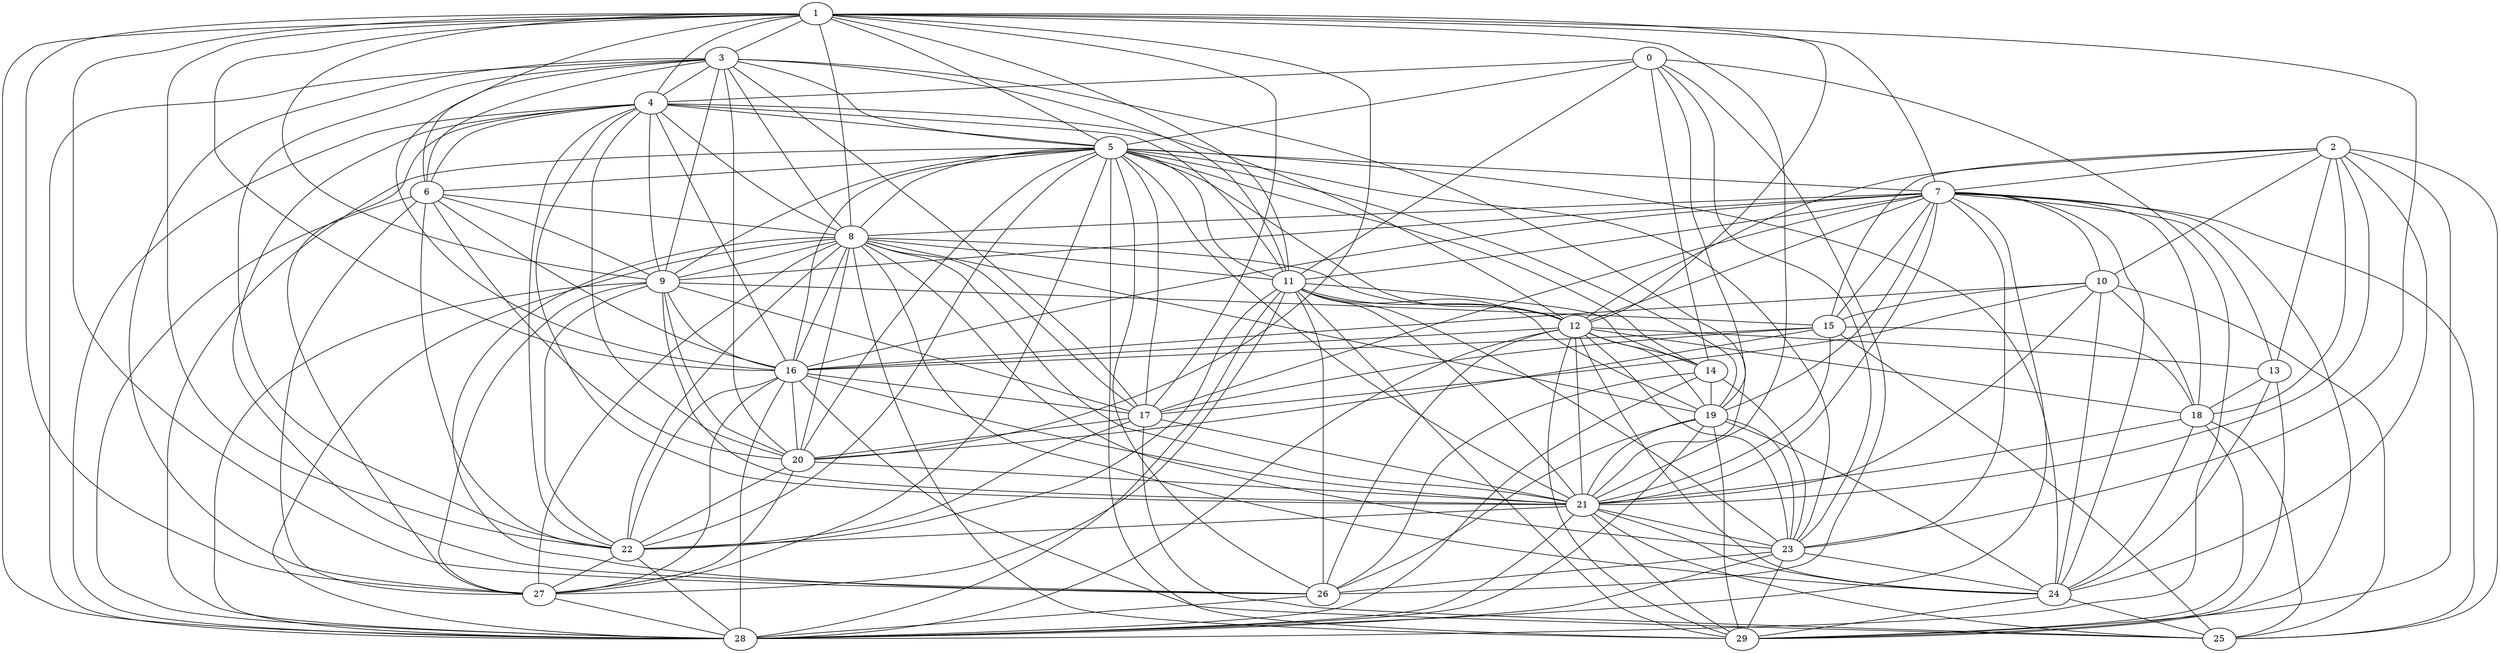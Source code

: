 strict graph G {
0;
1;
2;
3;
4;
5;
6;
7;
8;
9;
10;
11;
12;
13;
14;
15;
16;
17;
18;
19;
20;
21;
22;
23;
24;
25;
26;
27;
28;
29;
8 -- 17;
7 -- 11;
4 -- 8;
11 -- 14;
6 -- 8;
1 -- 20;
18 -- 29;
22 -- 28;
8 -- 9;
1 -- 28;
1 -- 9;
4 -- 16;
18 -- 25;
2 -- 10;
8 -- 26;
0 -- 5;
21 -- 25;
8 -- 21;
1 -- 6;
8 -- 11;
9 -- 22;
11 -- 23;
5 -- 19;
1 -- 26;
9 -- 17;
3 -- 6;
2 -- 24;
1 -- 11;
2 -- 21;
5 -- 22;
5 -- 24;
12 -- 29;
16 -- 22;
10 -- 16;
21 -- 29;
1 -- 22;
15 -- 18;
6 -- 16;
3 -- 4;
5 -- 26;
5 -- 9;
12 -- 16;
12 -- 28;
5 -- 27;
4 -- 27;
7 -- 13;
17 -- 20;
8 -- 12;
23 -- 29;
9 -- 27;
2 -- 25;
23 -- 28;
5 -- 7;
0 -- 26;
4 -- 11;
8 -- 28;
7 -- 10;
5 -- 20;
8 -- 24;
1 -- 12;
11 -- 29;
16 -- 21;
7 -- 9;
11 -- 22;
23 -- 26;
12 -- 14;
7 -- 18;
5 -- 23;
12 -- 19;
0 -- 11;
7 -- 23;
7 -- 19;
6 -- 9;
4 -- 26;
19 -- 29;
20 -- 22;
4 -- 5;
0 -- 14;
5 -- 11;
8 -- 29;
18 -- 24;
11 -- 12;
3 -- 20;
5 -- 16;
18 -- 21;
26 -- 28;
8 -- 16;
14 -- 19;
22 -- 27;
20 -- 21;
1 -- 7;
4 -- 21;
5 -- 29;
19 -- 28;
8 -- 19;
0 -- 4;
1 -- 23;
1 -- 8;
3 -- 5;
10 -- 15;
10 -- 18;
10 -- 24;
5 -- 21;
7 -- 17;
23 -- 24;
14 -- 23;
15 -- 20;
11 -- 21;
5 -- 6;
2 -- 18;
2 -- 7;
21 -- 28;
3 -- 27;
5 -- 28;
5 -- 14;
19 -- 21;
6 -- 27;
7 -- 15;
13 -- 24;
1 -- 4;
17 -- 22;
9 -- 28;
16 -- 28;
3 -- 11;
9 -- 21;
24 -- 25;
5 -- 8;
4 -- 6;
11 -- 26;
13 -- 29;
7 -- 8;
4 -- 9;
0 -- 28;
20 -- 27;
3 -- 9;
3 -- 17;
8 -- 27;
15 -- 21;
1 -- 3;
3 -- 16;
9 -- 20;
0 -- 19;
7 -- 16;
8 -- 23;
16 -- 25;
12 -- 24;
9 -- 16;
16 -- 17;
1 -- 16;
6 -- 20;
5 -- 12;
15 -- 17;
17 -- 25;
8 -- 20;
16 -- 20;
11 -- 28;
15 -- 25;
0 -- 23;
12 -- 26;
11 -- 19;
14 -- 28;
7 -- 28;
2 -- 15;
3 -- 21;
7 -- 24;
9 -- 15;
13 -- 18;
12 -- 21;
17 -- 21;
7 -- 21;
16 -- 27;
10 -- 21;
12 -- 23;
19 -- 26;
1 -- 27;
1 -- 21;
8 -- 22;
2 -- 12;
7 -- 29;
15 -- 16;
3 -- 28;
4 -- 12;
6 -- 28;
19 -- 23;
12 -- 13;
7 -- 12;
21 -- 23;
5 -- 17;
12 -- 18;
10 -- 25;
21 -- 24;
2 -- 29;
27 -- 28;
11 -- 27;
3 -- 22;
10 -- 17;
4 -- 22;
24 -- 29;
14 -- 26;
3 -- 8;
2 -- 13;
4 -- 20;
19 -- 24;
1 -- 5;
1 -- 17;
21 -- 22;
6 -- 22;
4 -- 28;
7 -- 25;
}
